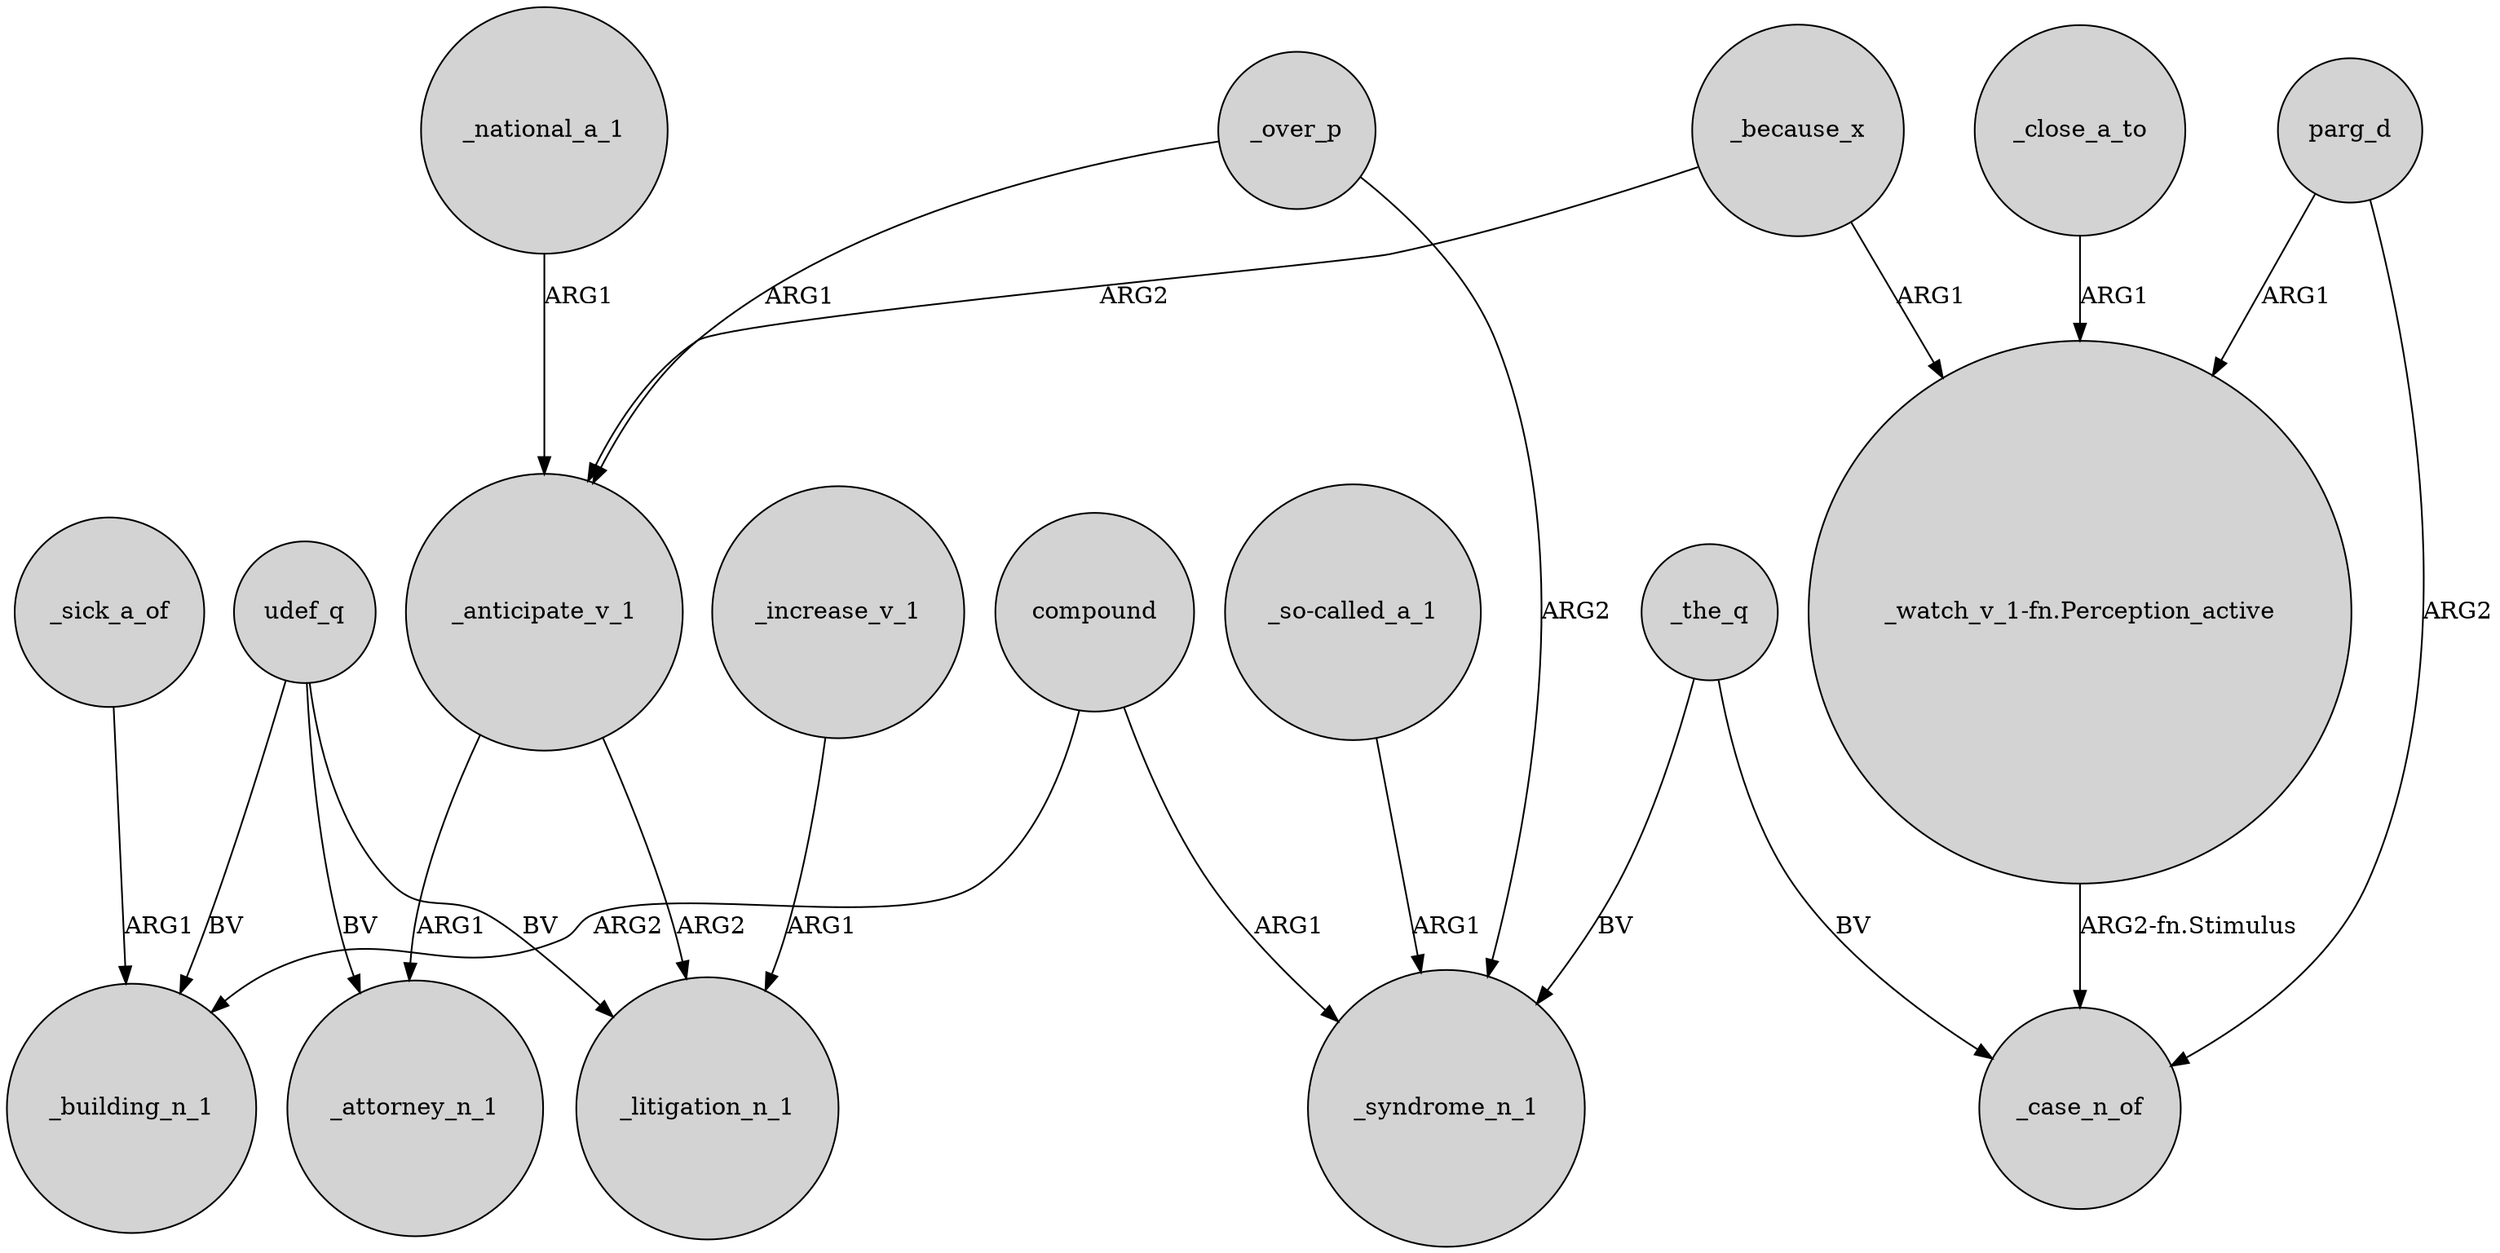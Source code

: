 digraph {
	node [shape=circle style=filled]
	udef_q -> _building_n_1 [label=BV]
	"_so-called_a_1" -> _syndrome_n_1 [label=ARG1]
	_anticipate_v_1 -> _attorney_n_1 [label=ARG1]
	_the_q -> _case_n_of [label=BV]
	udef_q -> _litigation_n_1 [label=BV]
	_national_a_1 -> _anticipate_v_1 [label=ARG1]
	_because_x -> _anticipate_v_1 [label=ARG2]
	parg_d -> _case_n_of [label=ARG2]
	udef_q -> _attorney_n_1 [label=BV]
	_increase_v_1 -> _litigation_n_1 [label=ARG1]
	_over_p -> _anticipate_v_1 [label=ARG1]
	_because_x -> "_watch_v_1-fn.Perception_active" [label=ARG1]
	_over_p -> _syndrome_n_1 [label=ARG2]
	compound -> _syndrome_n_1 [label=ARG1]
	parg_d -> "_watch_v_1-fn.Perception_active" [label=ARG1]
	compound -> _building_n_1 [label=ARG2]
	_the_q -> _syndrome_n_1 [label=BV]
	_sick_a_of -> _building_n_1 [label=ARG1]
	_close_a_to -> "_watch_v_1-fn.Perception_active" [label=ARG1]
	"_watch_v_1-fn.Perception_active" -> _case_n_of [label="ARG2-fn.Stimulus"]
	_anticipate_v_1 -> _litigation_n_1 [label=ARG2]
}
